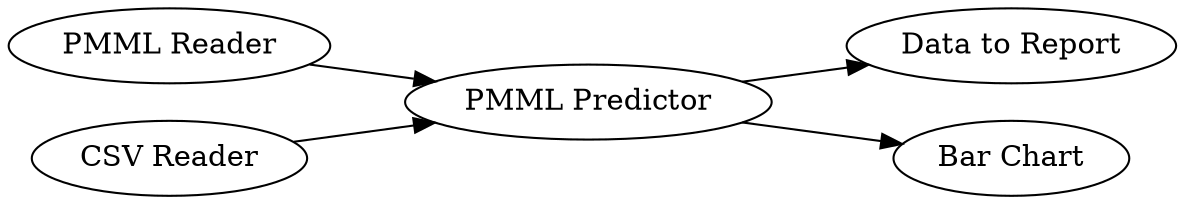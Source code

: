 digraph {
	2 -> 3
	3 -> 4
	1 -> 3
	3 -> 5
	5 [label="Bar Chart"]
	1 [label="CSV Reader"]
	4 [label="Data to Report"]
	3 [label="PMML Predictor"]
	2 [label="PMML Reader"]
	rankdir=LR
}
